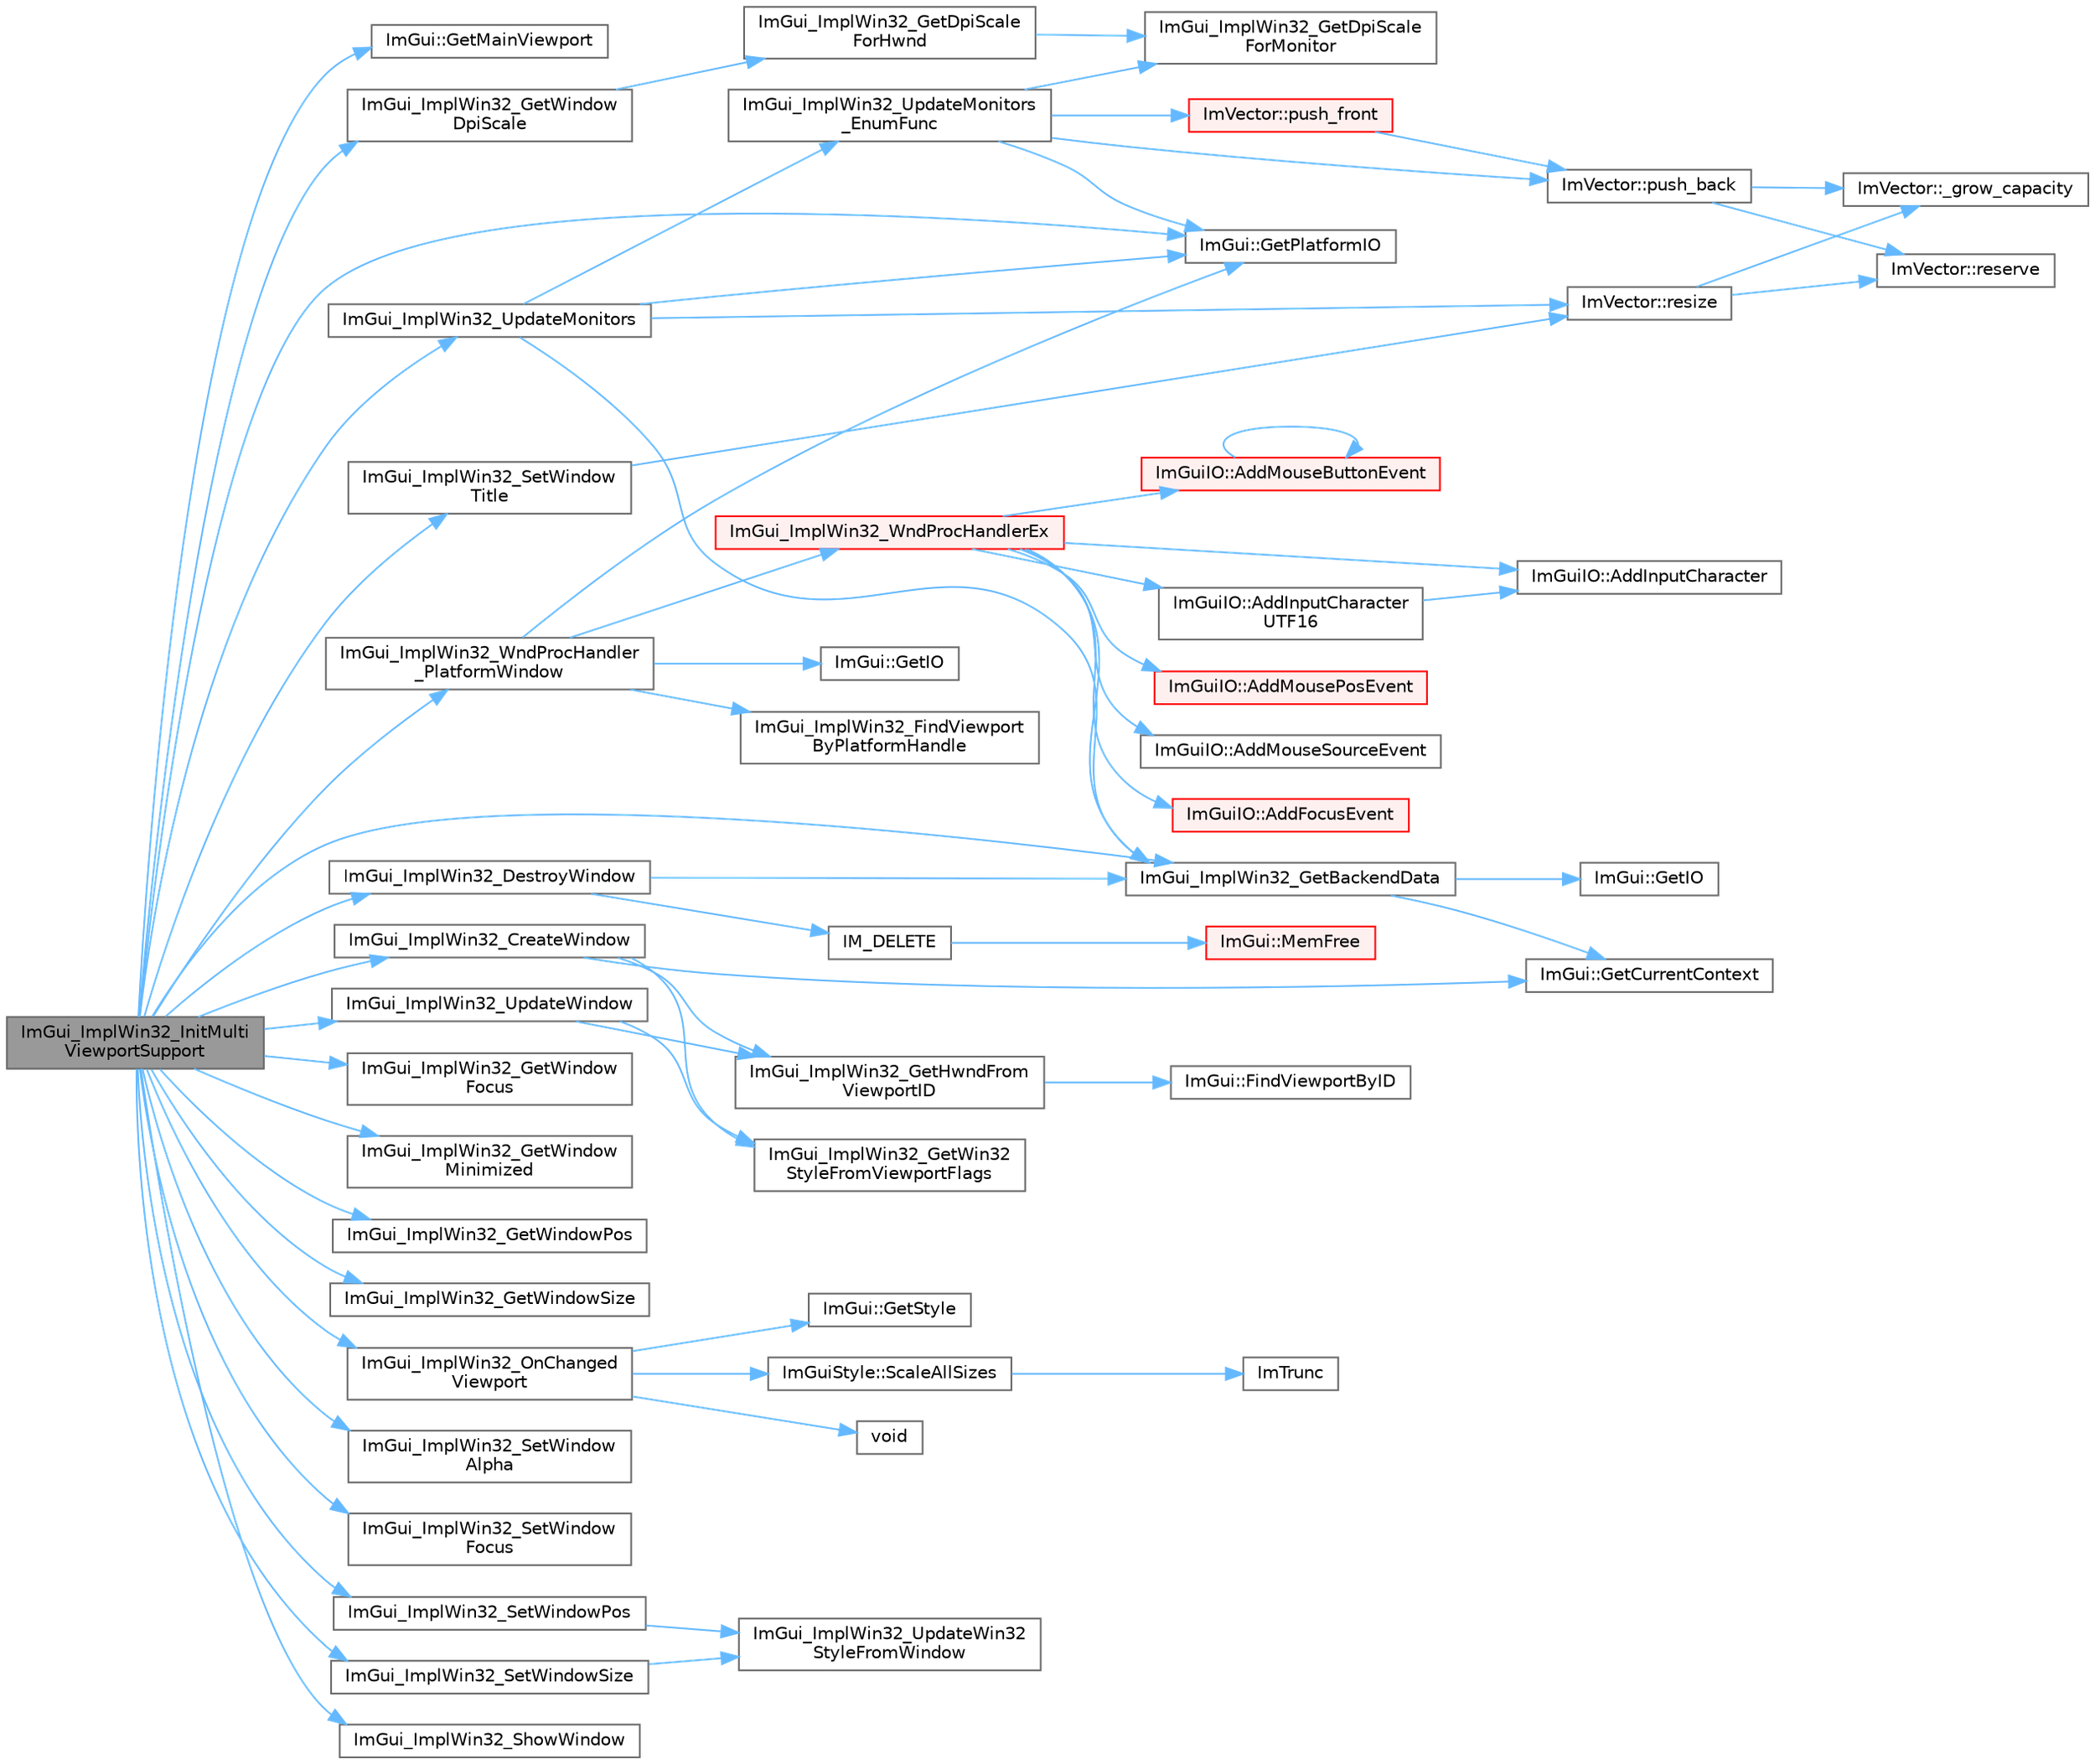 digraph "ImGui_ImplWin32_InitMultiViewportSupport"
{
 // LATEX_PDF_SIZE
  bgcolor="transparent";
  edge [fontname=Helvetica,fontsize=10,labelfontname=Helvetica,labelfontsize=10];
  node [fontname=Helvetica,fontsize=10,shape=box,height=0.2,width=0.4];
  rankdir="LR";
  Node1 [id="Node000001",label="ImGui_ImplWin32_InitMulti\lViewportSupport",height=0.2,width=0.4,color="gray40", fillcolor="grey60", style="filled", fontcolor="black",tooltip=" "];
  Node1 -> Node2 [id="edge1_Node000001_Node000002",color="steelblue1",style="solid",tooltip=" "];
  Node2 [id="Node000002",label="ImGui::GetMainViewport",height=0.2,width=0.4,color="grey40", fillcolor="white", style="filled",URL="$namespace_im_gui.html#a7bf620af1d66ee7d7b06701894d23e60",tooltip=" "];
  Node1 -> Node3 [id="edge2_Node000001_Node000003",color="steelblue1",style="solid",tooltip=" "];
  Node3 [id="Node000003",label="ImGui::GetPlatformIO",height=0.2,width=0.4,color="grey40", fillcolor="white", style="filled",URL="$namespace_im_gui.html#a3edc2b6129cbf1e8d247c6d03c344065",tooltip=" "];
  Node1 -> Node4 [id="edge3_Node000001_Node000004",color="steelblue1",style="solid",tooltip=" "];
  Node4 [id="Node000004",label="ImGui_ImplWin32_CreateWindow",height=0.2,width=0.4,color="grey40", fillcolor="white", style="filled",URL="$imgui__impl__win32_8cpp.html#ab39d42e1529ae7793a80fa99a0aa7247",tooltip=" "];
  Node4 -> Node5 [id="edge4_Node000004_Node000005",color="steelblue1",style="solid",tooltip=" "];
  Node5 [id="Node000005",label="ImGui::GetCurrentContext",height=0.2,width=0.4,color="grey40", fillcolor="white", style="filled",URL="$namespace_im_gui.html#af557a6de5538099a0f6047eb994bbf42",tooltip=" "];
  Node4 -> Node6 [id="edge5_Node000004_Node000006",color="steelblue1",style="solid",tooltip=" "];
  Node6 [id="Node000006",label="ImGui_ImplWin32_GetHwndFrom\lViewportID",height=0.2,width=0.4,color="grey40", fillcolor="white", style="filled",URL="$imgui__impl__win32_8cpp.html#ae0a83a1bf5194226a45cdbd9bc3016b5",tooltip=" "];
  Node6 -> Node7 [id="edge6_Node000006_Node000007",color="steelblue1",style="solid",tooltip=" "];
  Node7 [id="Node000007",label="ImGui::FindViewportByID",height=0.2,width=0.4,color="grey40", fillcolor="white", style="filled",URL="$namespace_im_gui.html#a19f511dec79b1d152da3cd6667bb3856",tooltip=" "];
  Node4 -> Node8 [id="edge7_Node000004_Node000008",color="steelblue1",style="solid",tooltip=" "];
  Node8 [id="Node000008",label="ImGui_ImplWin32_GetWin32\lStyleFromViewportFlags",height=0.2,width=0.4,color="grey40", fillcolor="white", style="filled",URL="$imgui__impl__win32_8cpp.html#a04cb7906c75b84f6e846fa535362ced4",tooltip=" "];
  Node1 -> Node9 [id="edge8_Node000001_Node000009",color="steelblue1",style="solid",tooltip=" "];
  Node9 [id="Node000009",label="ImGui_ImplWin32_DestroyWindow",height=0.2,width=0.4,color="grey40", fillcolor="white", style="filled",URL="$imgui__impl__win32_8cpp.html#a98a47b4efabbba97b149e3cc997f9420",tooltip=" "];
  Node9 -> Node10 [id="edge9_Node000009_Node000010",color="steelblue1",style="solid",tooltip=" "];
  Node10 [id="Node000010",label="IM_DELETE",height=0.2,width=0.4,color="grey40", fillcolor="white", style="filled",URL="$imgui_8h.html#a3c856832c3fe1da8767a9353da3707e1",tooltip=" "];
  Node10 -> Node11 [id="edge10_Node000010_Node000011",color="steelblue1",style="solid",tooltip=" "];
  Node11 [id="Node000011",label="ImGui::MemFree",height=0.2,width=0.4,color="red", fillcolor="#FFF0F0", style="filled",URL="$namespace_im_gui.html#a269ec695c6e722ec3da85dae37f0675d",tooltip=" "];
  Node9 -> Node17 [id="edge11_Node000009_Node000017",color="steelblue1",style="solid",tooltip=" "];
  Node17 [id="Node000017",label="ImGui_ImplWin32_GetBackendData",height=0.2,width=0.4,color="grey40", fillcolor="white", style="filled",URL="$imgui__impl__win32_8cpp.html#a89061996e57d1d3850ca680093eaa688",tooltip=" "];
  Node17 -> Node5 [id="edge12_Node000017_Node000005",color="steelblue1",style="solid",tooltip=" "];
  Node17 -> Node18 [id="edge13_Node000017_Node000018",color="steelblue1",style="solid",tooltip=" "];
  Node18 [id="Node000018",label="ImGui::GetIO",height=0.2,width=0.4,color="grey40", fillcolor="white", style="filled",URL="$namespace_im_gui.html#a7dea7d0530868f078324f14a308f0c3c",tooltip=" "];
  Node1 -> Node17 [id="edge14_Node000001_Node000017",color="steelblue1",style="solid",tooltip=" "];
  Node1 -> Node19 [id="edge15_Node000001_Node000019",color="steelblue1",style="solid",tooltip=" "];
  Node19 [id="Node000019",label="ImGui_ImplWin32_GetWindow\lDpiScale",height=0.2,width=0.4,color="grey40", fillcolor="white", style="filled",URL="$imgui__impl__win32_8cpp.html#ad0c9d8b96ddfa493059d4c41e7db6492",tooltip=" "];
  Node19 -> Node20 [id="edge16_Node000019_Node000020",color="steelblue1",style="solid",tooltip=" "];
  Node20 [id="Node000020",label="ImGui_ImplWin32_GetDpiScale\lForHwnd",height=0.2,width=0.4,color="grey40", fillcolor="white", style="filled",URL="$imgui__impl__win32_8cpp.html#a63408fa92e0f85dcf74b27ba6b81f7f4",tooltip=" "];
  Node20 -> Node21 [id="edge17_Node000020_Node000021",color="steelblue1",style="solid",tooltip=" "];
  Node21 [id="Node000021",label="ImGui_ImplWin32_GetDpiScale\lForMonitor",height=0.2,width=0.4,color="grey40", fillcolor="white", style="filled",URL="$imgui__impl__win32_8cpp.html#a765356269dc7e4f7f521d5f9c9bc42a5",tooltip=" "];
  Node1 -> Node22 [id="edge18_Node000001_Node000022",color="steelblue1",style="solid",tooltip=" "];
  Node22 [id="Node000022",label="ImGui_ImplWin32_GetWindow\lFocus",height=0.2,width=0.4,color="grey40", fillcolor="white", style="filled",URL="$imgui__impl__win32_8cpp.html#a779e3d7c2538d85073b74fbda38e6e87",tooltip=" "];
  Node1 -> Node23 [id="edge19_Node000001_Node000023",color="steelblue1",style="solid",tooltip=" "];
  Node23 [id="Node000023",label="ImGui_ImplWin32_GetWindow\lMinimized",height=0.2,width=0.4,color="grey40", fillcolor="white", style="filled",URL="$imgui__impl__win32_8cpp.html#aa4db55cffa972a9f20dc26aaae4ce61b",tooltip=" "];
  Node1 -> Node24 [id="edge20_Node000001_Node000024",color="steelblue1",style="solid",tooltip=" "];
  Node24 [id="Node000024",label="ImGui_ImplWin32_GetWindowPos",height=0.2,width=0.4,color="grey40", fillcolor="white", style="filled",URL="$imgui__impl__win32_8cpp.html#a135aea105cbe5fb3e991135dd303365b",tooltip=" "];
  Node1 -> Node25 [id="edge21_Node000001_Node000025",color="steelblue1",style="solid",tooltip=" "];
  Node25 [id="Node000025",label="ImGui_ImplWin32_GetWindowSize",height=0.2,width=0.4,color="grey40", fillcolor="white", style="filled",URL="$imgui__impl__win32_8cpp.html#abf9fabfc5fccc273dd0c772caf9afd2a",tooltip=" "];
  Node1 -> Node26 [id="edge22_Node000001_Node000026",color="steelblue1",style="solid",tooltip=" "];
  Node26 [id="Node000026",label="ImGui_ImplWin32_OnChanged\lViewport",height=0.2,width=0.4,color="grey40", fillcolor="white", style="filled",URL="$imgui__impl__win32_8cpp.html#a07fb8ef75809375968109182ec3766ea",tooltip=" "];
  Node26 -> Node27 [id="edge23_Node000026_Node000027",color="steelblue1",style="solid",tooltip=" "];
  Node27 [id="Node000027",label="ImGui::GetStyle",height=0.2,width=0.4,color="grey40", fillcolor="white", style="filled",URL="$namespace_im_gui.html#abafef4bb3e3654efd96a47b2e22870a7",tooltip=" "];
  Node26 -> Node28 [id="edge24_Node000026_Node000028",color="steelblue1",style="solid",tooltip=" "];
  Node28 [id="Node000028",label="ImGuiStyle::ScaleAllSizes",height=0.2,width=0.4,color="grey40", fillcolor="white", style="filled",URL="$struct_im_gui_style.html#a7c9d3e0974a239f65e433cc952be0627",tooltip=" "];
  Node28 -> Node29 [id="edge25_Node000028_Node000029",color="steelblue1",style="solid",tooltip=" "];
  Node29 [id="Node000029",label="ImTrunc",height=0.2,width=0.4,color="grey40", fillcolor="white", style="filled",URL="$imgui__internal_8h.html#a34870cae27ccd450c17ec3d3910b2da4",tooltip=" "];
  Node26 -> Node30 [id="edge26_Node000026_Node000030",color="steelblue1",style="solid",tooltip=" "];
  Node30 [id="Node000030",label="void",height=0.2,width=0.4,color="grey40", fillcolor="white", style="filled",URL="$mimalloc_8h.html#a9d6d8aef94ac19034a5f163606f84830",tooltip=" "];
  Node1 -> Node31 [id="edge27_Node000001_Node000031",color="steelblue1",style="solid",tooltip=" "];
  Node31 [id="Node000031",label="ImGui_ImplWin32_SetWindow\lAlpha",height=0.2,width=0.4,color="grey40", fillcolor="white", style="filled",URL="$imgui__impl__win32_8cpp.html#a20c59a1c91616a24f550f5bc8c970415",tooltip=" "];
  Node1 -> Node32 [id="edge28_Node000001_Node000032",color="steelblue1",style="solid",tooltip=" "];
  Node32 [id="Node000032",label="ImGui_ImplWin32_SetWindow\lFocus",height=0.2,width=0.4,color="grey40", fillcolor="white", style="filled",URL="$imgui__impl__win32_8cpp.html#a23dbebd2bbb4f5152dcb78cf80a31864",tooltip=" "];
  Node1 -> Node33 [id="edge29_Node000001_Node000033",color="steelblue1",style="solid",tooltip=" "];
  Node33 [id="Node000033",label="ImGui_ImplWin32_SetWindowPos",height=0.2,width=0.4,color="grey40", fillcolor="white", style="filled",URL="$imgui__impl__win32_8cpp.html#a00dc1393aaa6bfe49a8e28c7fa3a0116",tooltip=" "];
  Node33 -> Node34 [id="edge30_Node000033_Node000034",color="steelblue1",style="solid",tooltip=" "];
  Node34 [id="Node000034",label="ImGui_ImplWin32_UpdateWin32\lStyleFromWindow",height=0.2,width=0.4,color="grey40", fillcolor="white", style="filled",URL="$imgui__impl__win32_8cpp.html#abd1e53cc3112c8eb2c5e3ef6f87fdcc4",tooltip=" "];
  Node1 -> Node35 [id="edge31_Node000001_Node000035",color="steelblue1",style="solid",tooltip=" "];
  Node35 [id="Node000035",label="ImGui_ImplWin32_SetWindowSize",height=0.2,width=0.4,color="grey40", fillcolor="white", style="filled",URL="$imgui__impl__win32_8cpp.html#a25e40453143994bf4b6b730f0095ca61",tooltip=" "];
  Node35 -> Node34 [id="edge32_Node000035_Node000034",color="steelblue1",style="solid",tooltip=" "];
  Node1 -> Node36 [id="edge33_Node000001_Node000036",color="steelblue1",style="solid",tooltip=" "];
  Node36 [id="Node000036",label="ImGui_ImplWin32_SetWindow\lTitle",height=0.2,width=0.4,color="grey40", fillcolor="white", style="filled",URL="$imgui__impl__win32_8cpp.html#a2f431ee18a1d3211691aa572a58f531b",tooltip=" "];
  Node36 -> Node37 [id="edge34_Node000036_Node000037",color="steelblue1",style="solid",tooltip=" "];
  Node37 [id="Node000037",label="ImVector::resize",height=0.2,width=0.4,color="grey40", fillcolor="white", style="filled",URL="$struct_im_vector.html#ac371dd62e56ae486b1a5038cf07eee56",tooltip=" "];
  Node37 -> Node38 [id="edge35_Node000037_Node000038",color="steelblue1",style="solid",tooltip=" "];
  Node38 [id="Node000038",label="ImVector::_grow_capacity",height=0.2,width=0.4,color="grey40", fillcolor="white", style="filled",URL="$struct_im_vector.html#a3a097635d464b1b70dc7d59996a88b28",tooltip=" "];
  Node37 -> Node39 [id="edge36_Node000037_Node000039",color="steelblue1",style="solid",tooltip=" "];
  Node39 [id="Node000039",label="ImVector::reserve",height=0.2,width=0.4,color="grey40", fillcolor="white", style="filled",URL="$struct_im_vector.html#a0f14f5736c3372157856eebb67123b75",tooltip=" "];
  Node1 -> Node40 [id="edge37_Node000001_Node000040",color="steelblue1",style="solid",tooltip=" "];
  Node40 [id="Node000040",label="ImGui_ImplWin32_ShowWindow",height=0.2,width=0.4,color="grey40", fillcolor="white", style="filled",URL="$imgui__impl__win32_8cpp.html#af2a09beeb89c0fc97e459cf1543bea81",tooltip=" "];
  Node1 -> Node41 [id="edge38_Node000001_Node000041",color="steelblue1",style="solid",tooltip=" "];
  Node41 [id="Node000041",label="ImGui_ImplWin32_UpdateMonitors",height=0.2,width=0.4,color="grey40", fillcolor="white", style="filled",URL="$imgui__impl__win32_8cpp.html#a89e9a7d37283f923c83cb50573b5e1d9",tooltip=" "];
  Node41 -> Node3 [id="edge39_Node000041_Node000003",color="steelblue1",style="solid",tooltip=" "];
  Node41 -> Node17 [id="edge40_Node000041_Node000017",color="steelblue1",style="solid",tooltip=" "];
  Node41 -> Node42 [id="edge41_Node000041_Node000042",color="steelblue1",style="solid",tooltip=" "];
  Node42 [id="Node000042",label="ImGui_ImplWin32_UpdateMonitors\l_EnumFunc",height=0.2,width=0.4,color="grey40", fillcolor="white", style="filled",URL="$imgui__impl__win32_8cpp.html#a406c6a8e48cae7dcb70e768176599416",tooltip=" "];
  Node42 -> Node3 [id="edge42_Node000042_Node000003",color="steelblue1",style="solid",tooltip=" "];
  Node42 -> Node21 [id="edge43_Node000042_Node000021",color="steelblue1",style="solid",tooltip=" "];
  Node42 -> Node43 [id="edge44_Node000042_Node000043",color="steelblue1",style="solid",tooltip=" "];
  Node43 [id="Node000043",label="ImVector::push_back",height=0.2,width=0.4,color="grey40", fillcolor="white", style="filled",URL="$struct_im_vector.html#aab5df48e0711a48bd12f3206e08c4108",tooltip=" "];
  Node43 -> Node38 [id="edge45_Node000043_Node000038",color="steelblue1",style="solid",tooltip=" "];
  Node43 -> Node39 [id="edge46_Node000043_Node000039",color="steelblue1",style="solid",tooltip=" "];
  Node42 -> Node44 [id="edge47_Node000042_Node000044",color="steelblue1",style="solid",tooltip=" "];
  Node44 [id="Node000044",label="ImVector::push_front",height=0.2,width=0.4,color="red", fillcolor="#FFF0F0", style="filled",URL="$struct_im_vector.html#a168658df8e0e1df5698ebe7a69946389",tooltip=" "];
  Node44 -> Node43 [id="edge48_Node000044_Node000043",color="steelblue1",style="solid",tooltip=" "];
  Node41 -> Node37 [id="edge49_Node000041_Node000037",color="steelblue1",style="solid",tooltip=" "];
  Node1 -> Node46 [id="edge50_Node000001_Node000046",color="steelblue1",style="solid",tooltip=" "];
  Node46 [id="Node000046",label="ImGui_ImplWin32_UpdateWindow",height=0.2,width=0.4,color="grey40", fillcolor="white", style="filled",URL="$imgui__impl__win32_8cpp.html#a18344e4e0e3c91a55aac893b7cc4296f",tooltip=" "];
  Node46 -> Node6 [id="edge51_Node000046_Node000006",color="steelblue1",style="solid",tooltip=" "];
  Node46 -> Node8 [id="edge52_Node000046_Node000008",color="steelblue1",style="solid",tooltip=" "];
  Node1 -> Node47 [id="edge53_Node000001_Node000047",color="steelblue1",style="solid",tooltip=" "];
  Node47 [id="Node000047",label="ImGui_ImplWin32_WndProcHandler\l_PlatformWindow",height=0.2,width=0.4,color="grey40", fillcolor="white", style="filled",URL="$imgui__impl__win32_8cpp.html#ab4a89c5993eec0726141d49e8b105625",tooltip=" "];
  Node47 -> Node48 [id="edge54_Node000047_Node000048",color="steelblue1",style="solid",tooltip=" "];
  Node48 [id="Node000048",label="ImGui::GetIO",height=0.2,width=0.4,color="grey40", fillcolor="white", style="filled",URL="$namespace_im_gui.html#a3179e560812f878f3961ce803a5d9302",tooltip=" "];
  Node47 -> Node3 [id="edge55_Node000047_Node000003",color="steelblue1",style="solid",tooltip=" "];
  Node47 -> Node49 [id="edge56_Node000047_Node000049",color="steelblue1",style="solid",tooltip=" "];
  Node49 [id="Node000049",label="ImGui_ImplWin32_FindViewport\lByPlatformHandle",height=0.2,width=0.4,color="grey40", fillcolor="white", style="filled",URL="$imgui__impl__win32_8cpp.html#a45546e469e29473247bc138a67ebe78d",tooltip=" "];
  Node47 -> Node50 [id="edge57_Node000047_Node000050",color="steelblue1",style="solid",tooltip=" "];
  Node50 [id="Node000050",label="ImGui_ImplWin32_WndProcHandlerEx",height=0.2,width=0.4,color="red", fillcolor="#FFF0F0", style="filled",URL="$imgui__impl__win32_8cpp.html#a7038e1f34a0be8f5b6023a08973f4431",tooltip=" "];
  Node50 -> Node51 [id="edge58_Node000050_Node000051",color="steelblue1",style="solid",tooltip=" "];
  Node51 [id="Node000051",label="ImGuiIO::AddFocusEvent",height=0.2,width=0.4,color="red", fillcolor="#FFF0F0", style="filled",URL="$struct_im_gui_i_o.html#a051243815ff6305cdcd3db8f84c2dfef",tooltip=" "];
  Node50 -> Node53 [id="edge59_Node000050_Node000053",color="steelblue1",style="solid",tooltip=" "];
  Node53 [id="Node000053",label="ImGuiIO::AddInputCharacter",height=0.2,width=0.4,color="grey40", fillcolor="white", style="filled",URL="$struct_im_gui_i_o.html#a0ded7ab1043ea14b65e1d81819878ccc",tooltip=" "];
  Node50 -> Node54 [id="edge60_Node000050_Node000054",color="steelblue1",style="solid",tooltip=" "];
  Node54 [id="Node000054",label="ImGuiIO::AddInputCharacter\lUTF16",height=0.2,width=0.4,color="grey40", fillcolor="white", style="filled",URL="$struct_im_gui_i_o.html#a09ce496becb406f0fbe94dc35915af64",tooltip=" "];
  Node54 -> Node53 [id="edge61_Node000054_Node000053",color="steelblue1",style="solid",tooltip=" "];
  Node50 -> Node55 [id="edge62_Node000050_Node000055",color="steelblue1",style="solid",tooltip=" "];
  Node55 [id="Node000055",label="ImGuiIO::AddMouseButtonEvent",height=0.2,width=0.4,color="red", fillcolor="#FFF0F0", style="filled",URL="$struct_im_gui_i_o.html#a9fa5df74047424bb03d7cb29c6fb6ea1",tooltip=" "];
  Node55 -> Node55 [id="edge63_Node000055_Node000055",color="steelblue1",style="solid",tooltip=" "];
  Node50 -> Node56 [id="edge64_Node000050_Node000056",color="steelblue1",style="solid",tooltip=" "];
  Node56 [id="Node000056",label="ImGuiIO::AddMousePosEvent",height=0.2,width=0.4,color="red", fillcolor="#FFF0F0", style="filled",URL="$struct_im_gui_i_o.html#ab6423058bbb3503c3cf66e0e45ee606d",tooltip=" "];
  Node50 -> Node58 [id="edge65_Node000050_Node000058",color="steelblue1",style="solid",tooltip=" "];
  Node58 [id="Node000058",label="ImGuiIO::AddMouseSourceEvent",height=0.2,width=0.4,color="grey40", fillcolor="white", style="filled",URL="$struct_im_gui_i_o.html#adc3cac2515e40a80c6dc961800ed221f",tooltip=" "];
  Node50 -> Node17 [id="edge66_Node000050_Node000017",color="steelblue1",style="solid",tooltip=" "];
}
